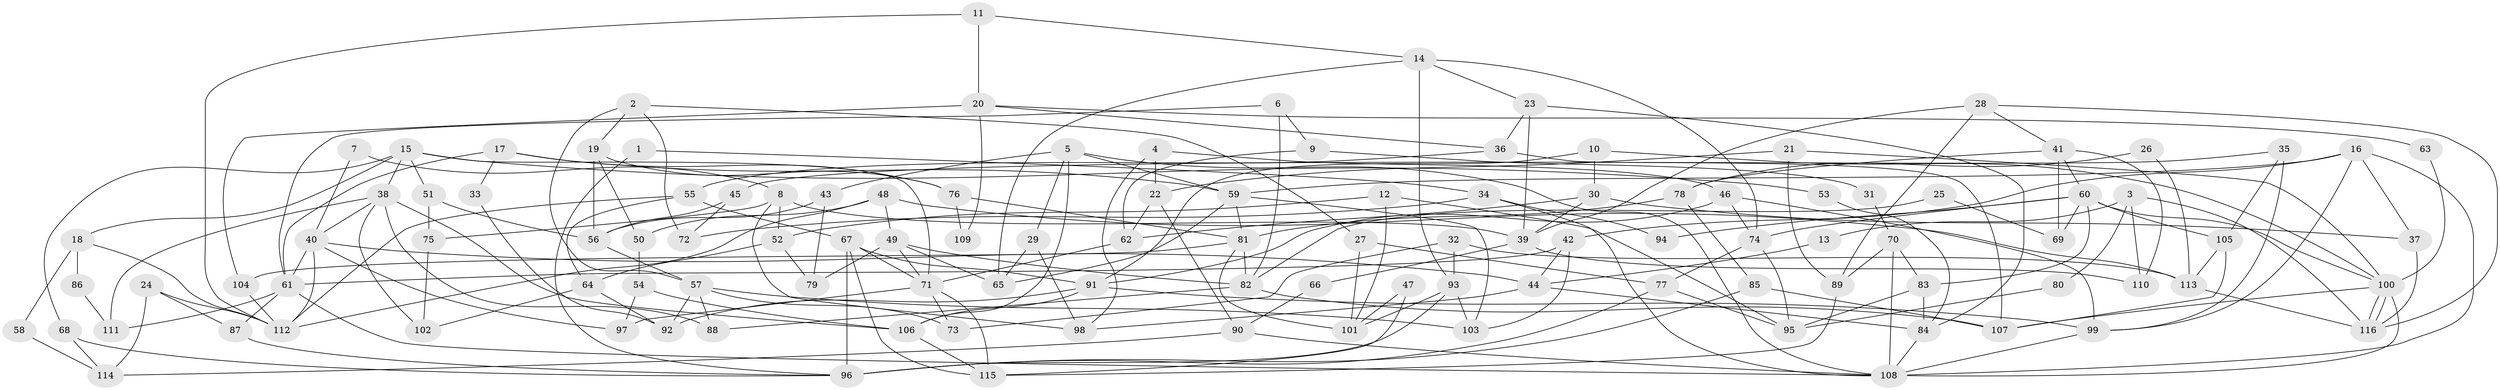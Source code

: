 // coarse degree distribution, {3: 0.14285714285714285, 7: 0.2, 5: 0.14285714285714285, 6: 0.11428571428571428, 10: 0.02857142857142857, 4: 0.22857142857142856, 8: 0.02857142857142857, 2: 0.08571428571428572, 9: 0.014285714285714285, 11: 0.014285714285714285}
// Generated by graph-tools (version 1.1) at 2025/37/03/04/25 23:37:10]
// undirected, 116 vertices, 232 edges
graph export_dot {
  node [color=gray90,style=filled];
  1;
  2;
  3;
  4;
  5;
  6;
  7;
  8;
  9;
  10;
  11;
  12;
  13;
  14;
  15;
  16;
  17;
  18;
  19;
  20;
  21;
  22;
  23;
  24;
  25;
  26;
  27;
  28;
  29;
  30;
  31;
  32;
  33;
  34;
  35;
  36;
  37;
  38;
  39;
  40;
  41;
  42;
  43;
  44;
  45;
  46;
  47;
  48;
  49;
  50;
  51;
  52;
  53;
  54;
  55;
  56;
  57;
  58;
  59;
  60;
  61;
  62;
  63;
  64;
  65;
  66;
  67;
  68;
  69;
  70;
  71;
  72;
  73;
  74;
  75;
  76;
  77;
  78;
  79;
  80;
  81;
  82;
  83;
  84;
  85;
  86;
  87;
  88;
  89;
  90;
  91;
  92;
  93;
  94;
  95;
  96;
  97;
  98;
  99;
  100;
  101;
  102;
  103;
  104;
  105;
  106;
  107;
  108;
  109;
  110;
  111;
  112;
  113;
  114;
  115;
  116;
  1 -- 96;
  1 -- 34;
  2 -- 19;
  2 -- 57;
  2 -- 27;
  2 -- 72;
  3 -- 110;
  3 -- 116;
  3 -- 13;
  3 -- 80;
  4 -- 46;
  4 -- 98;
  4 -- 22;
  5 -- 108;
  5 -- 106;
  5 -- 29;
  5 -- 43;
  5 -- 59;
  6 -- 82;
  6 -- 61;
  6 -- 9;
  7 -- 8;
  7 -- 40;
  8 -- 39;
  8 -- 52;
  8 -- 75;
  8 -- 98;
  9 -- 62;
  9 -- 31;
  10 -- 100;
  10 -- 91;
  10 -- 30;
  11 -- 112;
  11 -- 14;
  11 -- 20;
  12 -- 95;
  12 -- 101;
  12 -- 52;
  13 -- 44;
  14 -- 74;
  14 -- 93;
  14 -- 23;
  14 -- 65;
  15 -- 71;
  15 -- 68;
  15 -- 18;
  15 -- 38;
  15 -- 51;
  15 -- 53;
  16 -- 42;
  16 -- 59;
  16 -- 37;
  16 -- 99;
  16 -- 108;
  17 -- 61;
  17 -- 59;
  17 -- 33;
  17 -- 76;
  18 -- 112;
  18 -- 58;
  18 -- 86;
  19 -- 76;
  19 -- 56;
  19 -- 50;
  20 -- 104;
  20 -- 36;
  20 -- 63;
  20 -- 109;
  21 -- 89;
  21 -- 22;
  21 -- 100;
  22 -- 62;
  22 -- 90;
  23 -- 36;
  23 -- 39;
  23 -- 84;
  24 -- 87;
  24 -- 112;
  24 -- 114;
  25 -- 82;
  25 -- 69;
  26 -- 113;
  26 -- 78;
  27 -- 77;
  27 -- 101;
  28 -- 89;
  28 -- 39;
  28 -- 41;
  28 -- 116;
  29 -- 98;
  29 -- 65;
  30 -- 37;
  30 -- 39;
  30 -- 62;
  31 -- 70;
  32 -- 73;
  32 -- 113;
  32 -- 93;
  33 -- 92;
  34 -- 108;
  34 -- 72;
  34 -- 94;
  35 -- 99;
  35 -- 105;
  35 -- 45;
  36 -- 107;
  36 -- 55;
  37 -- 116;
  38 -- 88;
  38 -- 40;
  38 -- 102;
  38 -- 106;
  38 -- 111;
  39 -- 66;
  39 -- 110;
  40 -- 44;
  40 -- 61;
  40 -- 97;
  40 -- 112;
  41 -- 60;
  41 -- 69;
  41 -- 78;
  41 -- 110;
  42 -- 103;
  42 -- 61;
  42 -- 44;
  43 -- 79;
  43 -- 56;
  44 -- 84;
  44 -- 98;
  45 -- 56;
  45 -- 72;
  46 -- 99;
  46 -- 91;
  46 -- 74;
  47 -- 101;
  47 -- 115;
  48 -- 50;
  48 -- 49;
  48 -- 112;
  48 -- 113;
  49 -- 82;
  49 -- 65;
  49 -- 71;
  49 -- 79;
  50 -- 54;
  51 -- 75;
  51 -- 56;
  52 -- 64;
  52 -- 79;
  53 -- 84;
  54 -- 106;
  54 -- 97;
  55 -- 112;
  55 -- 64;
  55 -- 67;
  56 -- 57;
  57 -- 103;
  57 -- 73;
  57 -- 88;
  57 -- 92;
  58 -- 114;
  59 -- 65;
  59 -- 81;
  59 -- 103;
  60 -- 74;
  60 -- 100;
  60 -- 69;
  60 -- 83;
  60 -- 94;
  60 -- 105;
  61 -- 108;
  61 -- 87;
  61 -- 111;
  62 -- 71;
  63 -- 100;
  64 -- 92;
  64 -- 102;
  66 -- 90;
  67 -- 91;
  67 -- 71;
  67 -- 96;
  67 -- 115;
  68 -- 96;
  68 -- 114;
  70 -- 83;
  70 -- 108;
  70 -- 89;
  71 -- 73;
  71 -- 97;
  71 -- 115;
  74 -- 77;
  74 -- 95;
  75 -- 102;
  76 -- 81;
  76 -- 109;
  77 -- 95;
  77 -- 96;
  78 -- 81;
  78 -- 85;
  80 -- 95;
  81 -- 101;
  81 -- 82;
  81 -- 104;
  82 -- 107;
  82 -- 88;
  83 -- 84;
  83 -- 95;
  84 -- 108;
  85 -- 107;
  85 -- 96;
  86 -- 111;
  87 -- 96;
  89 -- 115;
  90 -- 108;
  90 -- 114;
  91 -- 106;
  91 -- 99;
  91 -- 92;
  93 -- 96;
  93 -- 101;
  93 -- 103;
  99 -- 108;
  100 -- 116;
  100 -- 116;
  100 -- 107;
  100 -- 108;
  104 -- 112;
  105 -- 113;
  105 -- 107;
  106 -- 115;
  113 -- 116;
}
